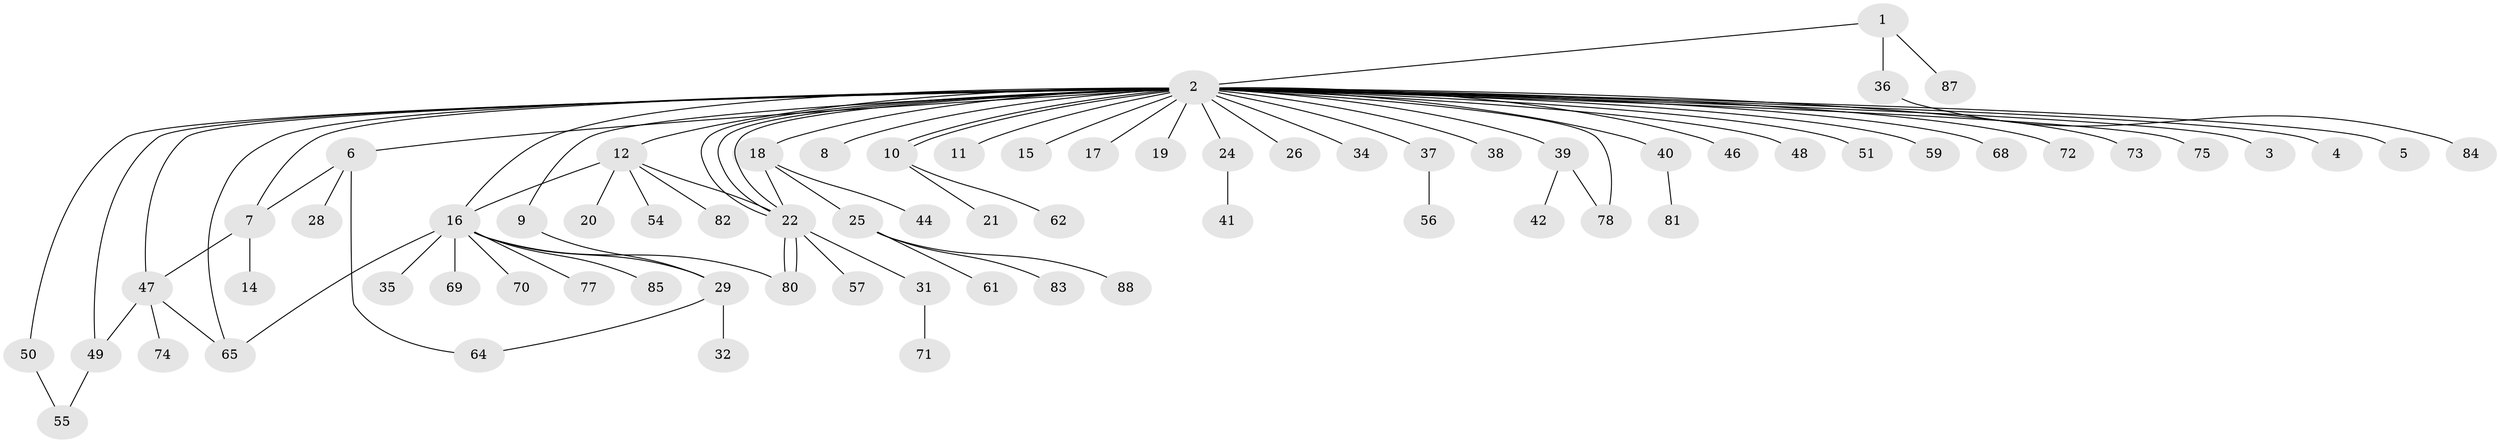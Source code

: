 // Generated by graph-tools (version 1.1) at 2025/51/02/27/25 19:51:55]
// undirected, 71 vertices, 87 edges
graph export_dot {
graph [start="1"]
  node [color=gray90,style=filled];
  1 [super="+23"];
  2 [super="+66"];
  3;
  4;
  5;
  6 [super="+52"];
  7;
  8;
  9;
  10;
  11 [super="+13"];
  12 [super="+89"];
  14 [super="+60"];
  15;
  16 [super="+43"];
  17;
  18 [super="+30"];
  19;
  20;
  21 [super="+27"];
  22 [super="+90"];
  24 [super="+33"];
  25 [super="+53"];
  26;
  28;
  29 [super="+91"];
  31 [super="+45"];
  32;
  34;
  35;
  36;
  37;
  38;
  39 [super="+86"];
  40;
  41;
  42 [super="+58"];
  44;
  46;
  47 [super="+63"];
  48;
  49 [super="+79"];
  50;
  51;
  54;
  55 [super="+76"];
  56;
  57;
  59;
  61 [super="+67"];
  62;
  64;
  65;
  68;
  69;
  70;
  71;
  72;
  73;
  74;
  75;
  77;
  78;
  80;
  81;
  82;
  83;
  84;
  85;
  87;
  88;
  1 -- 2;
  1 -- 87;
  1 -- 36;
  2 -- 3;
  2 -- 4;
  2 -- 5;
  2 -- 6;
  2 -- 7;
  2 -- 8;
  2 -- 9;
  2 -- 10;
  2 -- 10;
  2 -- 11;
  2 -- 12;
  2 -- 15;
  2 -- 16;
  2 -- 17;
  2 -- 18;
  2 -- 19;
  2 -- 22;
  2 -- 22;
  2 -- 22;
  2 -- 24 [weight=2];
  2 -- 26;
  2 -- 34;
  2 -- 37;
  2 -- 38;
  2 -- 39;
  2 -- 40;
  2 -- 46;
  2 -- 47 [weight=2];
  2 -- 48;
  2 -- 49;
  2 -- 50;
  2 -- 51;
  2 -- 59;
  2 -- 65;
  2 -- 68;
  2 -- 72;
  2 -- 73;
  2 -- 75;
  2 -- 78;
  6 -- 7;
  6 -- 28;
  6 -- 64;
  7 -- 14;
  7 -- 47;
  9 -- 29;
  10 -- 21;
  10 -- 62;
  12 -- 16;
  12 -- 20;
  12 -- 22;
  12 -- 54;
  12 -- 82;
  16 -- 29;
  16 -- 35;
  16 -- 65;
  16 -- 69;
  16 -- 70;
  16 -- 77;
  16 -- 85;
  16 -- 80;
  18 -- 22;
  18 -- 25;
  18 -- 44;
  22 -- 31;
  22 -- 57;
  22 -- 80;
  22 -- 80;
  24 -- 41;
  25 -- 83;
  25 -- 88;
  25 -- 61;
  29 -- 32;
  29 -- 64;
  31 -- 71;
  36 -- 84;
  37 -- 56;
  39 -- 42;
  39 -- 78;
  40 -- 81;
  47 -- 49;
  47 -- 65;
  47 -- 74;
  49 -- 55;
  50 -- 55;
}
